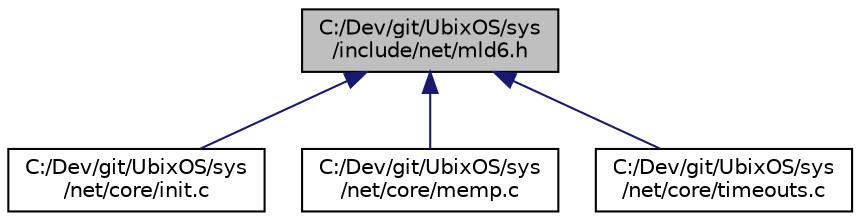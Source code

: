 digraph "C:/Dev/git/UbixOS/sys/include/net/mld6.h"
{
 // LATEX_PDF_SIZE
  edge [fontname="Helvetica",fontsize="10",labelfontname="Helvetica",labelfontsize="10"];
  node [fontname="Helvetica",fontsize="10",shape=record];
  Node1 [label="C:/Dev/git/UbixOS/sys\l/include/net/mld6.h",height=0.2,width=0.4,color="black", fillcolor="grey75", style="filled", fontcolor="black",tooltip=" "];
  Node1 -> Node2 [dir="back",color="midnightblue",fontsize="10",style="solid",fontname="Helvetica"];
  Node2 [label="C:/Dev/git/UbixOS/sys\l/net/core/init.c",height=0.2,width=0.4,color="black", fillcolor="white", style="filled",URL="$core_2init_8c.html",tooltip=" "];
  Node1 -> Node3 [dir="back",color="midnightblue",fontsize="10",style="solid",fontname="Helvetica"];
  Node3 [label="C:/Dev/git/UbixOS/sys\l/net/core/memp.c",height=0.2,width=0.4,color="black", fillcolor="white", style="filled",URL="$memp_8c.html",tooltip=" "];
  Node1 -> Node4 [dir="back",color="midnightblue",fontsize="10",style="solid",fontname="Helvetica"];
  Node4 [label="C:/Dev/git/UbixOS/sys\l/net/core/timeouts.c",height=0.2,width=0.4,color="black", fillcolor="white", style="filled",URL="$timeouts_8c.html",tooltip=" "];
}

